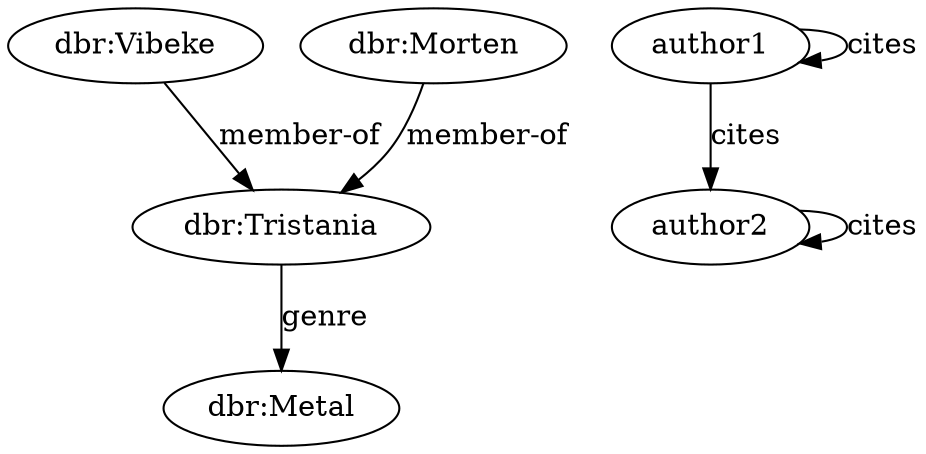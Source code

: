 digraph semantic_graph {
"dbr:Vibeke" -> "dbr:Tristania" [label="member-of"];
"dbr:Morten" -> "dbr:Tristania" [label="member-of"];
"dbr:Tristania" -> "dbr:Metal" [label="genre"];
"author1" -> "author2" [label="cites"];
"author1" -> "author1" [label="cites"];
"author2" -> "author2" [label="cites"];
}
